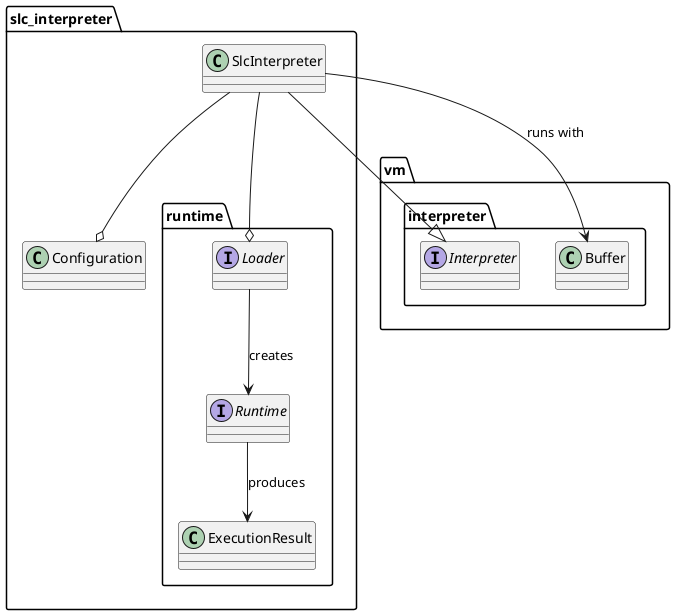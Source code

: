 @startuml "SLC Interpreter design"

package vm.interpreter {
    interface Interpreter
    class Buffer
}

package slc_interpreter {
    class SlcInterpreter
    class Configuration

    package runtime {
        interface Loader
        interface Runtime
        class ExecutionResult

        Loader --> Runtime : creates
        Runtime --> ExecutionResult : produces
    }

    SlcInterpreter --|> Interpreter
    SlcInterpreter --o Loader
    SlcInterpreter --o Configuration
    SlcInterpreter --> Buffer : runs with
}

@enduml
